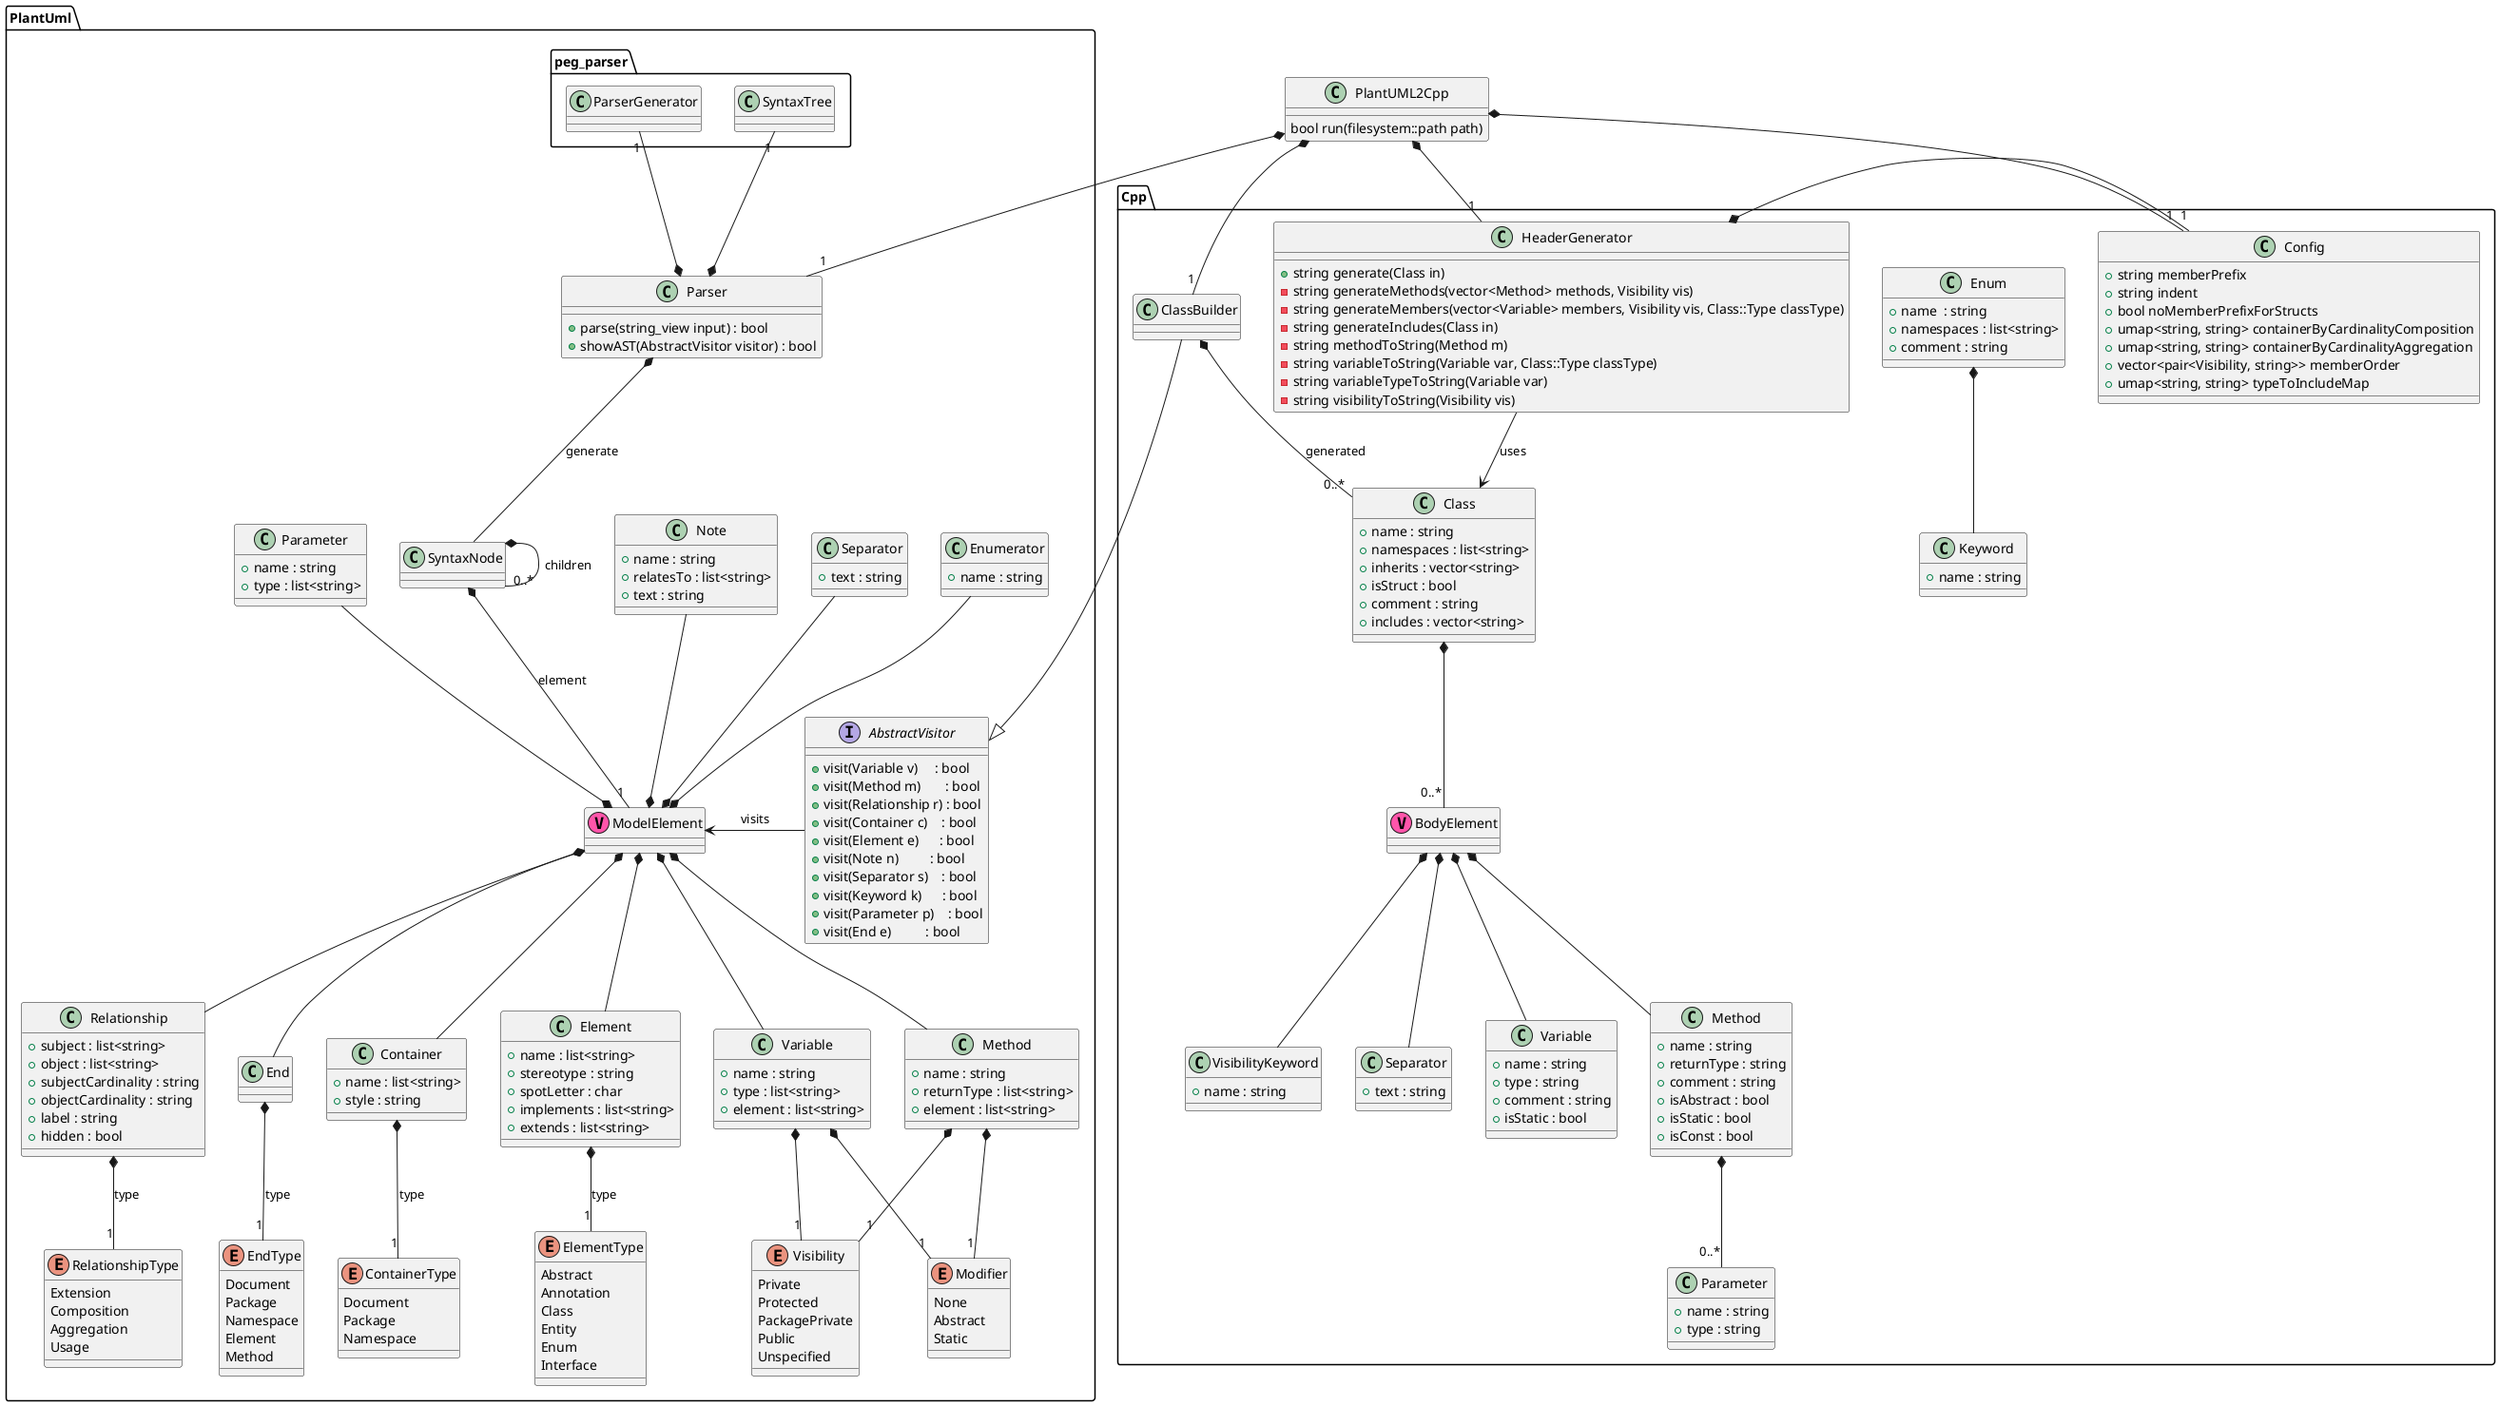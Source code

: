 @startuml PlantUML2Cpp

' set namespaceSeparator ::


class PlantUML2Cpp {
    bool run(filesystem::path path)
    
}

PlantUML2Cpp *-- "1" PlantUml.Parser
PlantUML2Cpp *-- "1" Cpp.ClassBuilder
PlantUML2Cpp *-- "1" Cpp.HeaderGenerator
PlantUML2Cpp *-- "1" Cpp.Config

namespace PlantUml {

    interface AbstractVisitor {
        +visit(Variable v)     : bool
        +visit(Method m)       : bool
        +visit(Relationship r) : bool
        +visit(Container c)    : bool
        +visit(Element e)      : bool
        +visit(Note n)         : bool
        +visit(Separator s)    : bool
        +visit(Keyword k)      : bool
        +visit(Parameter p)    : bool
        +visit(End e)          : bool
    }

    class Parser {
        +parse(string_view input) : bool
        +showAST(AbstractVisitor visitor) : bool
    }

    class ModelElement << (V,#FF55AA) >>

    class Container {
        +name : list<string>
        +style : string
    }
    enum ContainerType {
        Document
        Package
        Namespace
    }

    class Element {
        +name : list<string>
        +stereotype : string
        +spotLetter : char
        +implements : list<string>
        +extends : list<string>
    }
    enum ElementType {
        Abstract
        Annotation
        Class
        Entity
        Enum
        Interface
    }

    class Variable {
        +name : string
        +type : list<string>
        +element : list<string>
    }
    class Method {
        +name : string
        +returnType : list<string>
        +element : list<string>
    }
    class Parameter {
        +name : string
        +type : list<string>
    }
    class Separator {
        +text : string
    }
    class Enumerator {
        +name : string
    }
    class Relationship {
        +subject : list<string> 
        +object : list<string> 
        +subjectCardinality : string 
        +objectCardinality : string 
        +label : string
        +hidden : bool
    }
    enum RelationshipType {
        Extension
        Composition
        Aggregation
        Usage
    }
    class Note {
        +name : string
        +relatesTo : list<string>
        +text : string
    }
    enum Visibility {
        Private
        Protected
        PackagePrivate
        Public
        Unspecified
    }
    enum Modifier {
        None
        Abstract 
        Static
    }
    class End
    enum EndType
    {
        Document
        Package
        Namespace
        Element
        Method
    }

    class SyntaxNode

    Parser *-- SyntaxNode : generate

    SyntaxNode *-- "0..*" SyntaxNode : children
    SyntaxNode *-- "1" ModelElement : element

    ModelElement *-up- Note
    ModelElement *-up- Separator
    ModelElement *-up- Enumerator
    ModelElement *-up- Parameter
    ModelElement *-- Container
    ModelElement *-- Element
    ModelElement *-- Relationship
    ModelElement *-- Variable
    ModelElement *-- Method
    ModelElement *-- End

    Element *-- "1" ElementType : type
    Container *-- "1" ContainerType  : type
    Variable *-- "1" Visibility
    Variable *-- "1" Modifier
    Method *-- "1" Visibility
    Method *-- "1" Modifier
    End *-- "1" EndType : type
    Relationship *-- "1" RelationshipType : type

    AbstractVisitor -left-> ModelElement : visits

    Parser *-up- "1" peg_parser.SyntaxTree
    Parser *-up- "1" peg_parser.ParserGenerator
}

' TODO: go for Interpreter -> Optimizer -> CodeGenerator

namespace Cpp {

    class ClassBuilder

    class HeaderGenerator {
        +string generate(Class in)
        -string generateMethods(vector<Method> methods, Visibility vis)
        -string generateMembers(vector<Variable> members, Visibility vis, Class::Type classType)
        -string generateIncludes(Class in)
        -string methodToString(Method m)
        -string variableToString(Variable var, Class::Type classType)
        -string variableTypeToString(Variable var)
        -string visibilityToString(Visibility vis)
    }

    class Config {
        +string memberPrefix
        +string indent
        +bool noMemberPrefixForStructs
        +umap<string, string> containerByCardinalityComposition
        +umap<string, string> containerByCardinalityAggregation
        +vector<pair<Visibility, string>> memberOrder
        +umap<string, string> typeToIncludeMap
    }

    class Class {
        +name : string
        +namespaces : list<string>
        +inherits : vector<string>
        +isStruct : bool
        +comment : string
        +includes : vector<string>
    }
    class BodyElement << (V,#FF55AA) >>
    class VisibilityKeyword {
        +name : string
    }
    class Separator {
        +text : string
    }
    class Variable {
        +name : string
        +type : string
        +comment : string
        +isStatic : bool
    }
    class Method {
        +name : string
        +returnType : string
        +comment : string
        +isAbstract : bool
        +isStatic : bool
        +isConst : bool
    }
    class Parameter {
        +name : string
        +type : string
    }

    class Enum {
        +name  : string
        +namespaces : list<string>
        +comment : string
    }
    class Keyword {
        +name : string
    }

    ClassBuilder --|> PlantUml.AbstractVisitor

    Class *-- "0..*" BodyElement
    BodyElement *-- Method
    BodyElement *-- Variable
    BodyElement *-- VisibilityKeyword
    BodyElement *-- Separator
    Method *-- "0..*" Parameter

    Enum *-- Keyword

    ClassBuilder *-- "0..*" Class : generated
    HeaderGenerator --> Class : uses
    HeaderGenerator *- "1" Config
}

@enduml